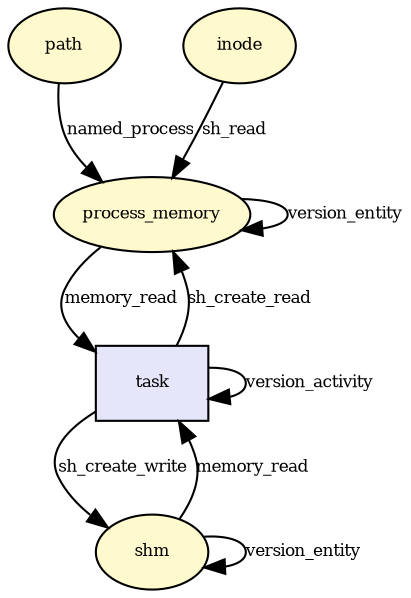 digraph RGL__DirectedAdjacencyGraph {path[fontsize = 8,label = "path",shape = ellipse, fillcolor="#fffacd", style = filled]

process_memory[fontsize = 8,label = "process_memory",shape = ellipse, fillcolor="#fffacd", style = filled]

path -> process_memory[fontsize = 8,label = "named_process"]

shm[fontsize = 8,label = "shm",shape = ellipse, fillcolor="#fffacd", style = filled]

task[fontsize = 8,label = "task",shape = rectangle, fillcolor="#e6e6fa", style = filled]

shm -> task[fontsize = 8,label = "memory_read"]

task -> process_memory[fontsize = 8,label = "sh_create_read"]

task -> task[fontsize = 8,label = "version_activity"]

process_memory -> process_memory[fontsize = 8,label = "version_entity"]

inode[fontsize = 8,label = "inode",shape = ellipse, fillcolor="#fffacd", style = filled]

inode -> process_memory[fontsize = 8,label = "sh_read"]

process_memory -> task[fontsize = 8,label = "memory_read"]

task -> shm[fontsize = 8,label = "sh_create_write"]

shm -> shm[fontsize = 8,label = "version_entity"]

}